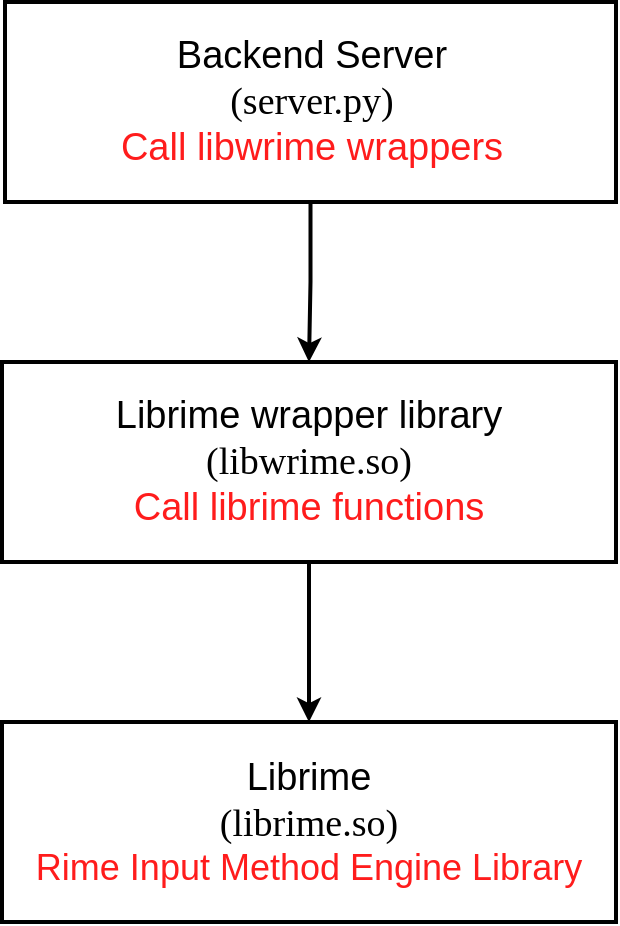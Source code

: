<mxfile version="20.7.4" type="device"><diagram id="ZNllyKJ09BpH5OsXOFPl" name="Page-1"><mxGraphModel dx="1410" dy="1577" grid="1" gridSize="10" guides="1" tooltips="1" connect="1" arrows="1" fold="1" page="1" pageScale="1" pageWidth="1100" pageHeight="850" math="0" shadow="0"><root><mxCell id="0"/><mxCell id="1" parent="0"/><mxCell id="dJobPqr1fWQ-jIxl4bIV-15" style="edgeStyle=orthogonalEdgeStyle;rounded=0;orthogonalLoop=1;jettySize=auto;html=1;strokeWidth=2;entryX=0.5;entryY=0;entryDx=0;entryDy=0;" parent="1" source="51d3dvEaFvHEfbASDp5w-4" target="dJobPqr1fWQ-jIxl4bIV-2" edge="1"><mxGeometry relative="1" as="geometry"><mxPoint x="533" y="-180" as="targetPoint"/></mxGeometry></mxCell><mxCell id="51d3dvEaFvHEfbASDp5w-4" value="&lt;font style=&quot;font-size: 19px&quot;&gt;Backend Server&lt;br&gt;&lt;span style=&quot;font-family: &amp;quot;inconsolata&amp;quot;&quot;&gt;(&lt;/span&gt;&lt;font data-font-src=&quot;https://fonts.googleapis.com/css?family=Inconsolata&quot; style=&quot;font-family: &amp;quot;inconsolata&amp;quot;&quot;&gt;server.py&lt;/font&gt;&lt;span style=&quot;font-family: &amp;quot;inconsolata&amp;quot;&quot;&gt;)&lt;br&gt;&lt;/span&gt;&lt;font color=&quot;#ff1c1c&quot;&gt;Call libwrime wrappers&lt;/font&gt;&lt;br&gt;&lt;/font&gt;" style="rounded=0;whiteSpace=wrap;html=1;strokeWidth=2;fontFamily=Helvetica;" parent="1" vertex="1"><mxGeometry x="394.5" y="-350" width="305.5" height="100" as="geometry"/></mxCell><mxCell id="dJobPqr1fWQ-jIxl4bIV-23" style="edgeStyle=orthogonalEdgeStyle;rounded=0;orthogonalLoop=1;jettySize=auto;html=1;entryX=0.5;entryY=0;entryDx=0;entryDy=0;strokeWidth=2;" parent="1" source="dJobPqr1fWQ-jIxl4bIV-2" target="dJobPqr1fWQ-jIxl4bIV-16" edge="1"><mxGeometry relative="1" as="geometry"/></mxCell><mxCell id="dJobPqr1fWQ-jIxl4bIV-2" value="&lt;font style=&quot;font-size: 19px&quot;&gt;Librime wrapper library&lt;br&gt;&lt;span style=&quot;font-family: &amp;quot;inconsolata&amp;quot;&quot;&gt;(&lt;/span&gt;&lt;font data-font-src=&quot;https://fonts.googleapis.com/css?family=Inconsolata&quot; style=&quot;font-family: &amp;quot;inconsolata&amp;quot;&quot;&gt;libwrime.so&lt;/font&gt;&lt;span style=&quot;font-family: &amp;quot;inconsolata&amp;quot;&quot;&gt;)&lt;br&gt;&lt;/span&gt;&lt;font color=&quot;#ff1c1c&quot;&gt;Call librime functions&lt;/font&gt;&lt;br&gt;&lt;/font&gt;" style="rounded=0;whiteSpace=wrap;html=1;strokeWidth=2;fontFamily=Helvetica;" parent="1" vertex="1"><mxGeometry x="393" y="-170" width="307" height="100" as="geometry"/></mxCell><mxCell id="dJobPqr1fWQ-jIxl4bIV-16" value="&lt;font&gt;&lt;span style=&quot;font-size: 19px&quot;&gt;Librime&lt;/span&gt;&lt;br&gt;&lt;font data-font-src=&quot;https://fonts.googleapis.com/css?family=Inconsolata&quot;&gt;&lt;font data-font-src=&quot;https://fonts.googleapis.com/css?family=Inconsolata&quot; style=&quot;font-size: 19px ; font-family: &amp;quot;inconsolata&amp;quot;&quot;&gt;(&lt;/font&gt;&lt;font data-font-src=&quot;https://fonts.googleapis.com/css?family=Inconsolata&quot;&gt;&lt;font style=&quot;font-size: 19px&quot; face=&quot;Inconsolata&quot;&gt;librime.so)&lt;/font&gt;&lt;br&gt;&lt;font style=&quot;font-size: 18px&quot; color=&quot;#ff1c1c&quot;&gt;Rime Input Method Engine Library&lt;/font&gt;&lt;br&gt;&lt;/font&gt;&lt;/font&gt;&lt;/font&gt;" style="rounded=0;whiteSpace=wrap;html=1;strokeWidth=2;fontFamily=Helvetica;" parent="1" vertex="1"><mxGeometry x="393" y="10" width="307" height="100" as="geometry"/></mxCell></root></mxGraphModel></diagram></mxfile>